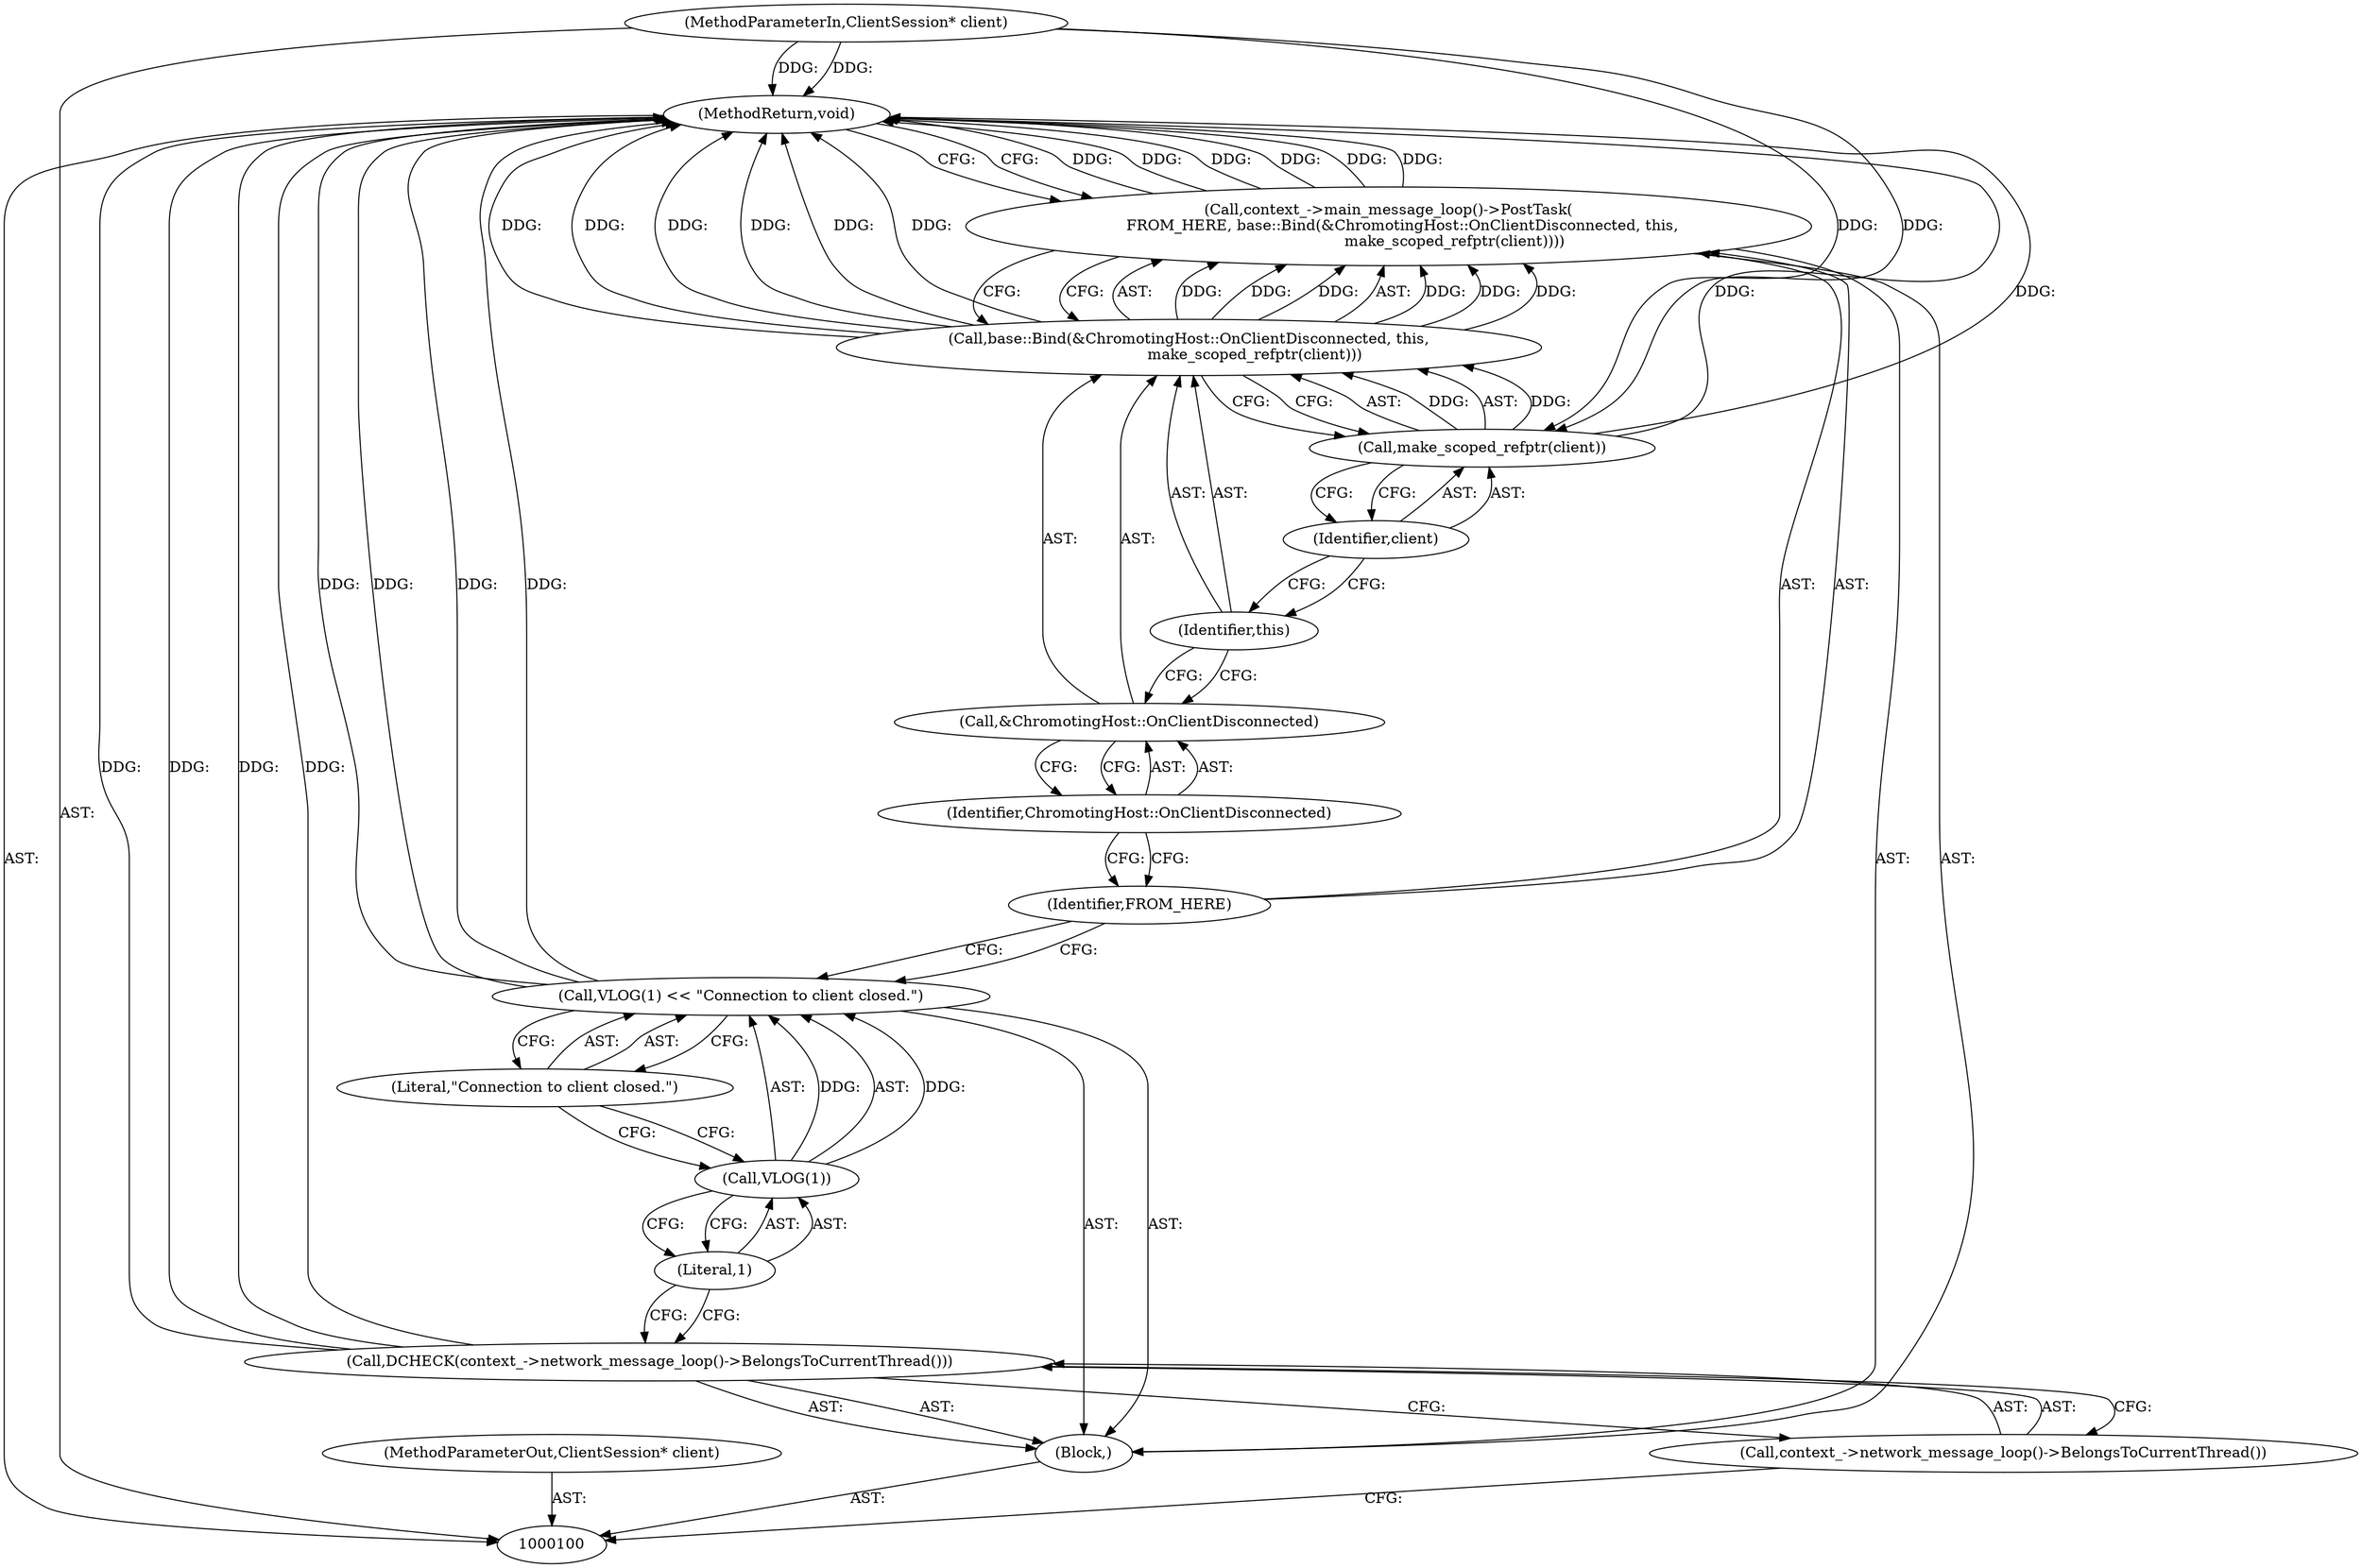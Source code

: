 digraph "1_Chrome_a46bcef82b29d30836a0f26226e3d4aca4fa9612_7" {
"1000117" [label="(MethodReturn,void)"];
"1000101" [label="(MethodParameterIn,ClientSession* client)"];
"1000159" [label="(MethodParameterOut,ClientSession* client)"];
"1000102" [label="(Block,)"];
"1000104" [label="(Call,context_->network_message_loop()->BelongsToCurrentThread())"];
"1000103" [label="(Call,DCHECK(context_->network_message_loop()->BelongsToCurrentThread()))"];
"1000108" [label="(Literal,\"Connection to client closed.\")"];
"1000105" [label="(Call,VLOG(1) << \"Connection to client closed.\")"];
"1000106" [label="(Call,VLOG(1))"];
"1000107" [label="(Literal,1)"];
"1000109" [label="(Call,context_->main_message_loop()->PostTask(\n      FROM_HERE, base::Bind(&ChromotingHost::OnClientDisconnected, this,\n                            make_scoped_refptr(client))))"];
"1000111" [label="(Call,base::Bind(&ChromotingHost::OnClientDisconnected, this,\n                            make_scoped_refptr(client)))"];
"1000112" [label="(Call,&ChromotingHost::OnClientDisconnected)"];
"1000113" [label="(Identifier,ChromotingHost::OnClientDisconnected)"];
"1000110" [label="(Identifier,FROM_HERE)"];
"1000114" [label="(Identifier,this)"];
"1000115" [label="(Call,make_scoped_refptr(client))"];
"1000116" [label="(Identifier,client)"];
"1000117" -> "1000100"  [label="AST: "];
"1000117" -> "1000109"  [label="CFG: "];
"1000103" -> "1000117"  [label="DDG: "];
"1000103" -> "1000117"  [label="DDG: "];
"1000105" -> "1000117"  [label="DDG: "];
"1000105" -> "1000117"  [label="DDG: "];
"1000111" -> "1000117"  [label="DDG: "];
"1000111" -> "1000117"  [label="DDG: "];
"1000111" -> "1000117"  [label="DDG: "];
"1000101" -> "1000117"  [label="DDG: "];
"1000109" -> "1000117"  [label="DDG: "];
"1000109" -> "1000117"  [label="DDG: "];
"1000109" -> "1000117"  [label="DDG: "];
"1000115" -> "1000117"  [label="DDG: "];
"1000101" -> "1000100"  [label="AST: "];
"1000101" -> "1000117"  [label="DDG: "];
"1000101" -> "1000115"  [label="DDG: "];
"1000159" -> "1000100"  [label="AST: "];
"1000102" -> "1000100"  [label="AST: "];
"1000103" -> "1000102"  [label="AST: "];
"1000105" -> "1000102"  [label="AST: "];
"1000109" -> "1000102"  [label="AST: "];
"1000104" -> "1000103"  [label="AST: "];
"1000104" -> "1000100"  [label="CFG: "];
"1000103" -> "1000104"  [label="CFG: "];
"1000103" -> "1000102"  [label="AST: "];
"1000103" -> "1000104"  [label="CFG: "];
"1000104" -> "1000103"  [label="AST: "];
"1000107" -> "1000103"  [label="CFG: "];
"1000103" -> "1000117"  [label="DDG: "];
"1000103" -> "1000117"  [label="DDG: "];
"1000108" -> "1000105"  [label="AST: "];
"1000108" -> "1000106"  [label="CFG: "];
"1000105" -> "1000108"  [label="CFG: "];
"1000105" -> "1000102"  [label="AST: "];
"1000105" -> "1000108"  [label="CFG: "];
"1000106" -> "1000105"  [label="AST: "];
"1000108" -> "1000105"  [label="AST: "];
"1000110" -> "1000105"  [label="CFG: "];
"1000105" -> "1000117"  [label="DDG: "];
"1000105" -> "1000117"  [label="DDG: "];
"1000106" -> "1000105"  [label="DDG: "];
"1000106" -> "1000105"  [label="AST: "];
"1000106" -> "1000107"  [label="CFG: "];
"1000107" -> "1000106"  [label="AST: "];
"1000108" -> "1000106"  [label="CFG: "];
"1000106" -> "1000105"  [label="DDG: "];
"1000107" -> "1000106"  [label="AST: "];
"1000107" -> "1000103"  [label="CFG: "];
"1000106" -> "1000107"  [label="CFG: "];
"1000109" -> "1000102"  [label="AST: "];
"1000109" -> "1000111"  [label="CFG: "];
"1000110" -> "1000109"  [label="AST: "];
"1000111" -> "1000109"  [label="AST: "];
"1000117" -> "1000109"  [label="CFG: "];
"1000109" -> "1000117"  [label="DDG: "];
"1000109" -> "1000117"  [label="DDG: "];
"1000109" -> "1000117"  [label="DDG: "];
"1000111" -> "1000109"  [label="DDG: "];
"1000111" -> "1000109"  [label="DDG: "];
"1000111" -> "1000109"  [label="DDG: "];
"1000111" -> "1000109"  [label="AST: "];
"1000111" -> "1000115"  [label="CFG: "];
"1000112" -> "1000111"  [label="AST: "];
"1000114" -> "1000111"  [label="AST: "];
"1000115" -> "1000111"  [label="AST: "];
"1000109" -> "1000111"  [label="CFG: "];
"1000111" -> "1000117"  [label="DDG: "];
"1000111" -> "1000117"  [label="DDG: "];
"1000111" -> "1000117"  [label="DDG: "];
"1000111" -> "1000109"  [label="DDG: "];
"1000111" -> "1000109"  [label="DDG: "];
"1000111" -> "1000109"  [label="DDG: "];
"1000115" -> "1000111"  [label="DDG: "];
"1000112" -> "1000111"  [label="AST: "];
"1000112" -> "1000113"  [label="CFG: "];
"1000113" -> "1000112"  [label="AST: "];
"1000114" -> "1000112"  [label="CFG: "];
"1000113" -> "1000112"  [label="AST: "];
"1000113" -> "1000110"  [label="CFG: "];
"1000112" -> "1000113"  [label="CFG: "];
"1000110" -> "1000109"  [label="AST: "];
"1000110" -> "1000105"  [label="CFG: "];
"1000113" -> "1000110"  [label="CFG: "];
"1000114" -> "1000111"  [label="AST: "];
"1000114" -> "1000112"  [label="CFG: "];
"1000116" -> "1000114"  [label="CFG: "];
"1000115" -> "1000111"  [label="AST: "];
"1000115" -> "1000116"  [label="CFG: "];
"1000116" -> "1000115"  [label="AST: "];
"1000111" -> "1000115"  [label="CFG: "];
"1000115" -> "1000117"  [label="DDG: "];
"1000115" -> "1000111"  [label="DDG: "];
"1000101" -> "1000115"  [label="DDG: "];
"1000116" -> "1000115"  [label="AST: "];
"1000116" -> "1000114"  [label="CFG: "];
"1000115" -> "1000116"  [label="CFG: "];
}
